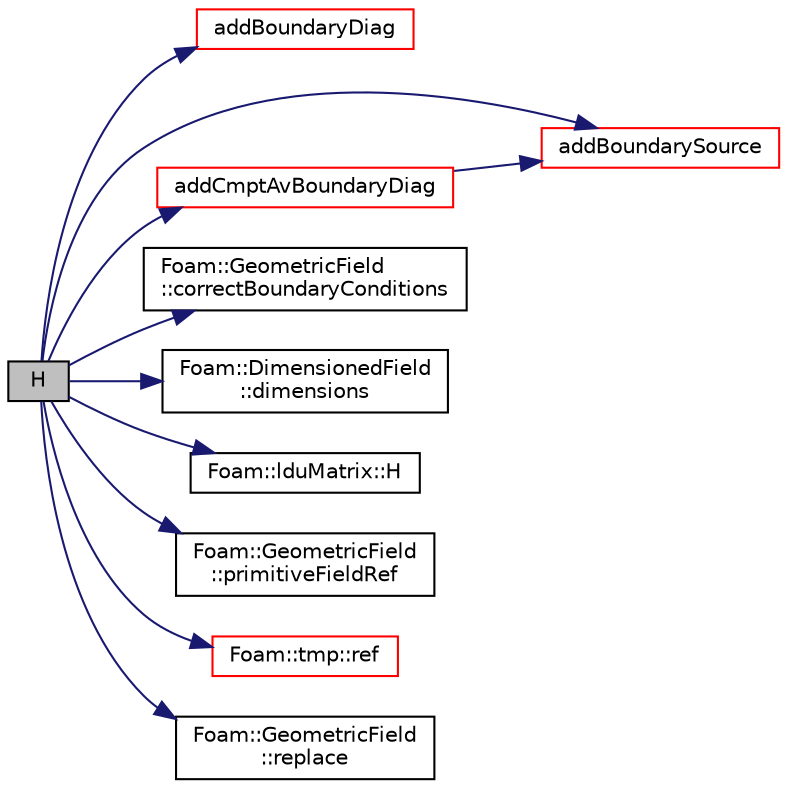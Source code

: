 digraph "H"
{
  bgcolor="transparent";
  edge [fontname="Helvetica",fontsize="10",labelfontname="Helvetica",labelfontsize="10"];
  node [fontname="Helvetica",fontsize="10",shape=record];
  rankdir="LR";
  Node1 [label="H",height=0.2,width=0.4,color="black", fillcolor="grey75", style="filled", fontcolor="black"];
  Node1 -> Node2 [color="midnightblue",fontsize="10",style="solid",fontname="Helvetica"];
  Node2 [label="addBoundaryDiag",height=0.2,width=0.4,color="red",URL="$a00891.html#a085edaddf912acc70e5957338503e5ec"];
  Node1 -> Node3 [color="midnightblue",fontsize="10",style="solid",fontname="Helvetica"];
  Node3 [label="addBoundarySource",height=0.2,width=0.4,color="red",URL="$a00891.html#a0011948a44dfba18f7aa66cf672fbfec"];
  Node1 -> Node4 [color="midnightblue",fontsize="10",style="solid",fontname="Helvetica"];
  Node4 [label="addCmptAvBoundaryDiag",height=0.2,width=0.4,color="red",URL="$a00891.html#a73d4c3d2d22a7f13d469caa10dd62707"];
  Node4 -> Node3 [color="midnightblue",fontsize="10",style="solid",fontname="Helvetica"];
  Node1 -> Node5 [color="midnightblue",fontsize="10",style="solid",fontname="Helvetica"];
  Node5 [label="Foam::GeometricField\l::correctBoundaryConditions",height=0.2,width=0.4,color="black",URL="$a00937.html#acaf6878ef900e593c4b20812f1b567d6",tooltip="Correct boundary field. "];
  Node1 -> Node6 [color="midnightblue",fontsize="10",style="solid",fontname="Helvetica"];
  Node6 [label="Foam::DimensionedField\l::dimensions",height=0.2,width=0.4,color="black",URL="$a00539.html#a6098093e7de06370342a85cfae8b31f5",tooltip="Return dimensions. "];
  Node1 -> Node7 [color="midnightblue",fontsize="10",style="solid",fontname="Helvetica"];
  Node7 [label="Foam::lduMatrix::H",height=0.2,width=0.4,color="black",URL="$a01311.html#a1e81ba9c68cc53ce093a24de384b39ed"];
  Node1 -> Node8 [color="midnightblue",fontsize="10",style="solid",fontname="Helvetica"];
  Node8 [label="Foam::GeometricField\l::primitiveFieldRef",height=0.2,width=0.4,color="black",URL="$a00937.html#a1c19f056796aa3c294dccefee1f7d26d",tooltip="Return a reference to the internal field. "];
  Node1 -> Node9 [color="midnightblue",fontsize="10",style="solid",fontname="Helvetica"];
  Node9 [label="Foam::tmp::ref",height=0.2,width=0.4,color="red",URL="$a02711.html#af16202cc9b8e931206cfceb8d9779bb2",tooltip="Return non-const reference or generate a fatal error. "];
  Node1 -> Node10 [color="midnightblue",fontsize="10",style="solid",fontname="Helvetica"];
  Node10 [label="Foam::GeometricField\l::replace",height=0.2,width=0.4,color="black",URL="$a00937.html#a9806b4c63594d0623fd601fc5e647294"];
}
